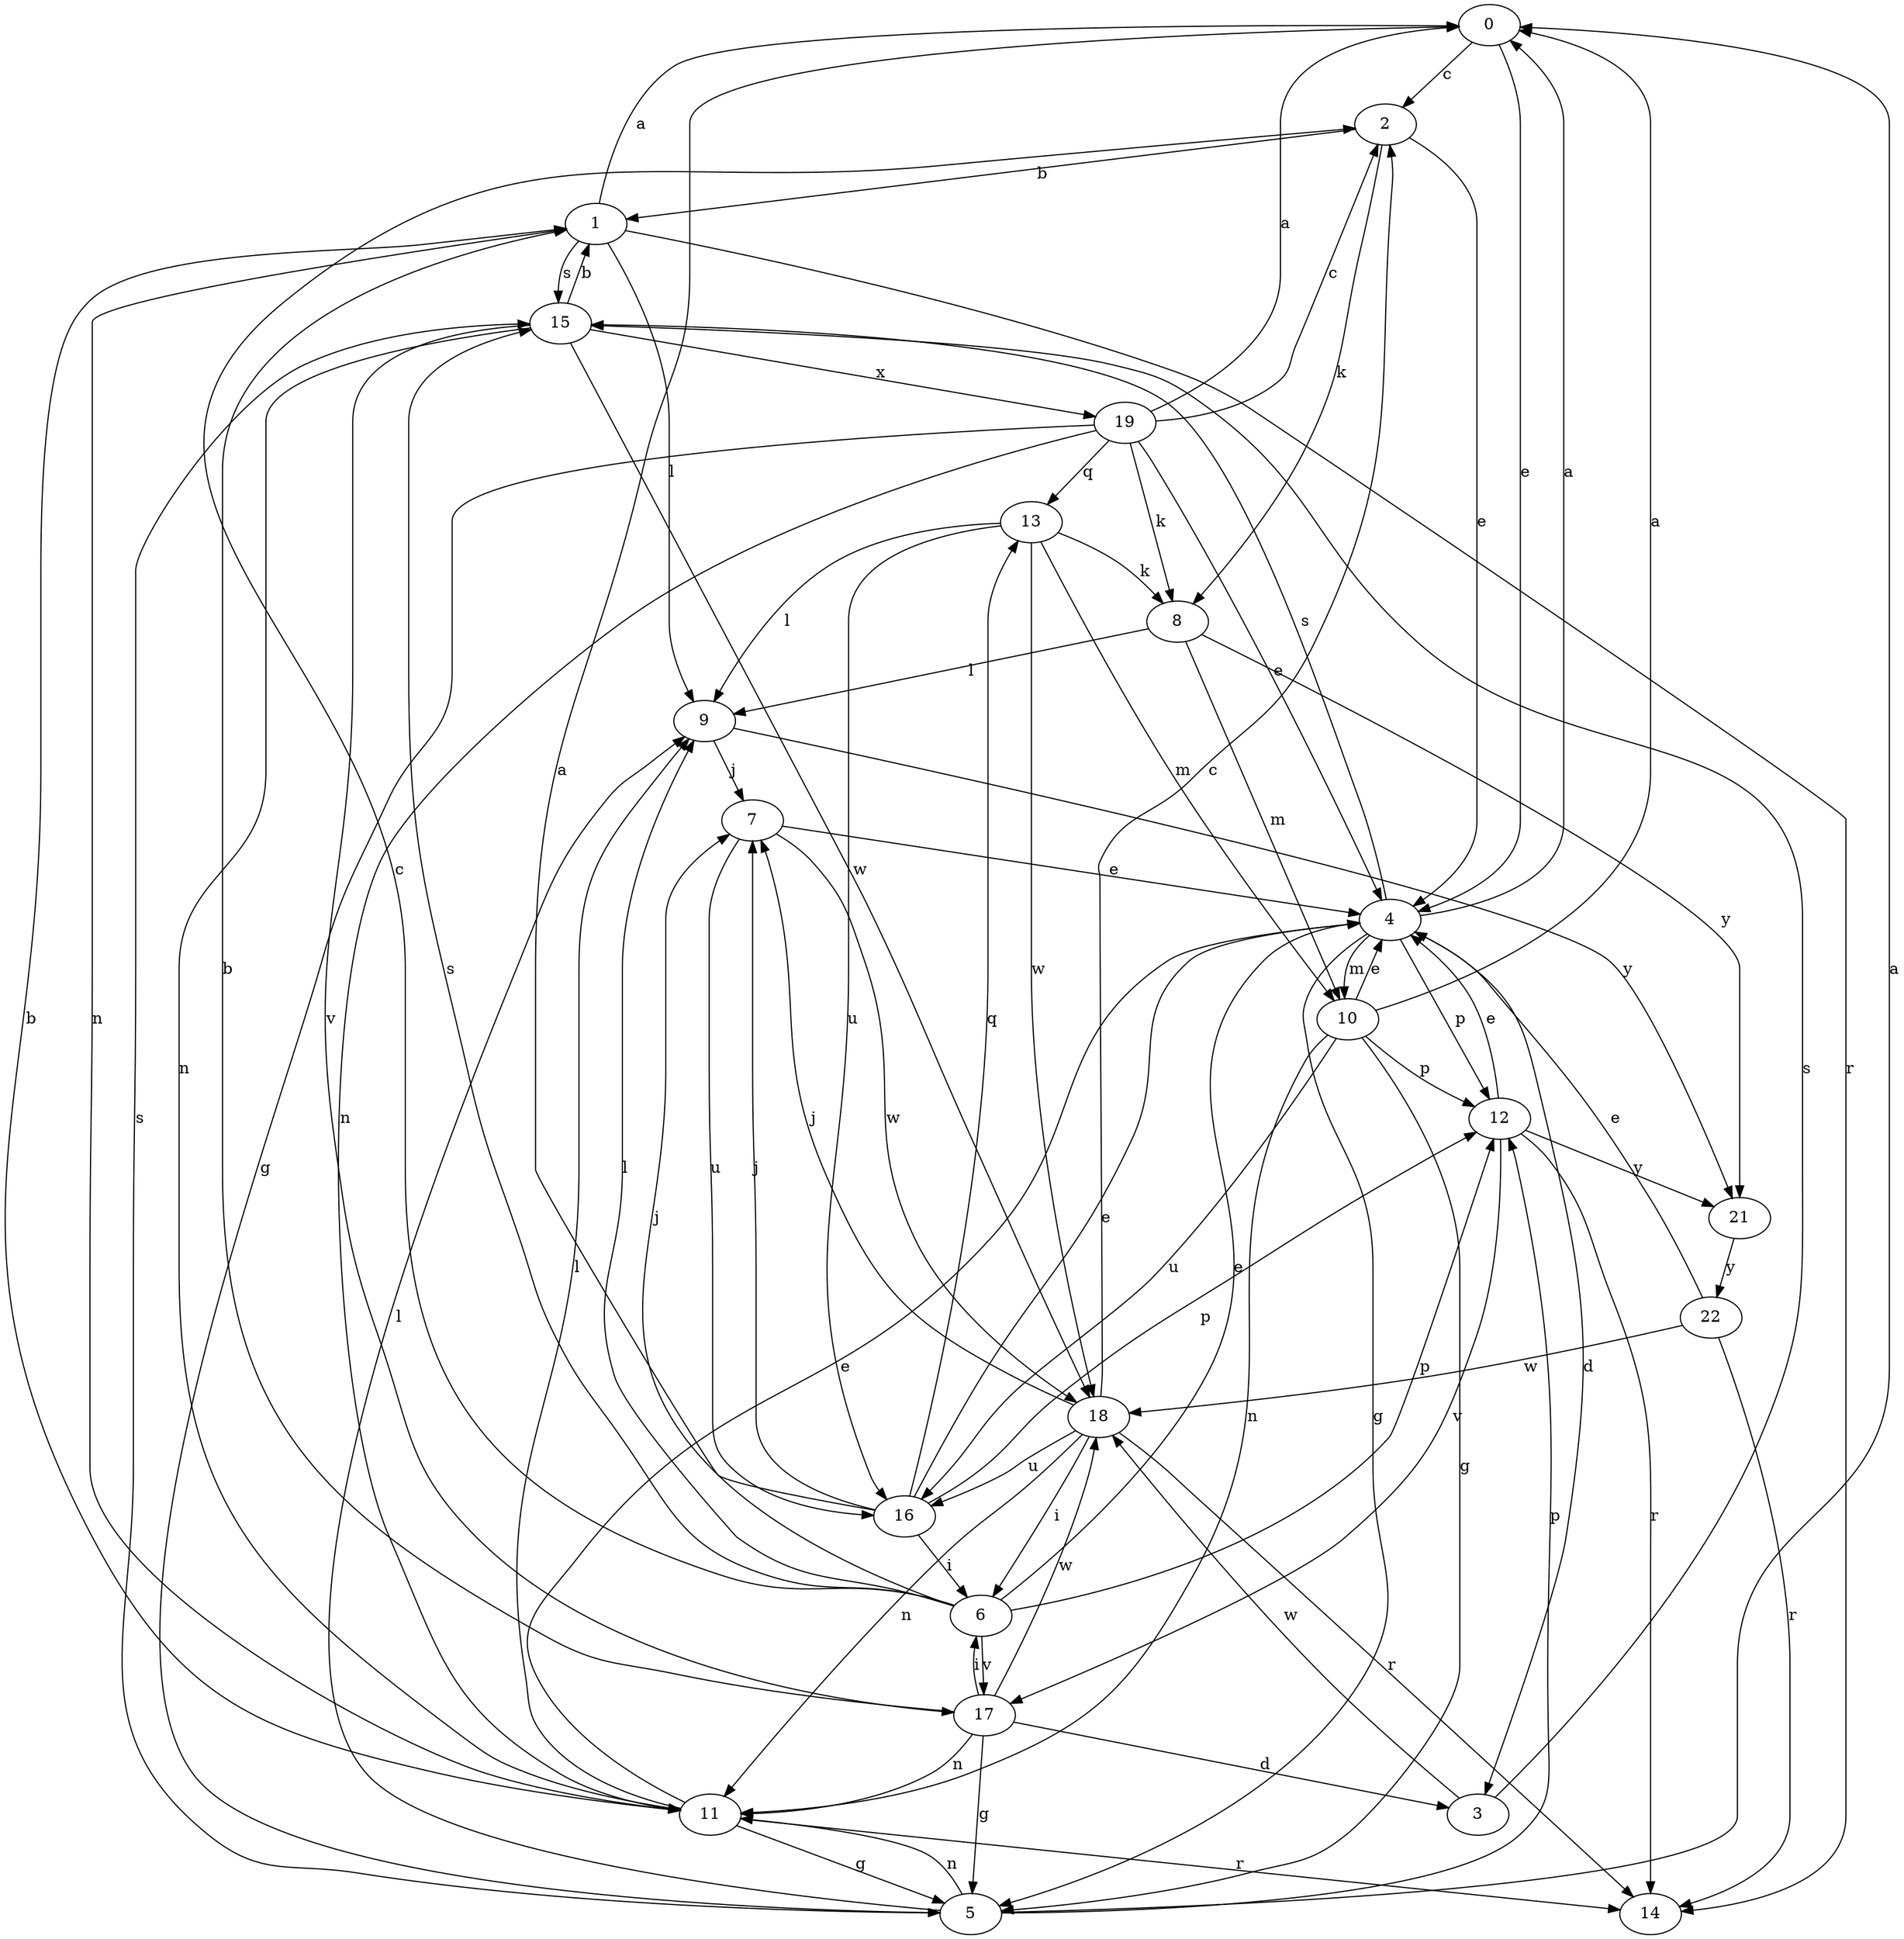 strict digraph  {
0;
1;
2;
3;
4;
5;
6;
7;
8;
9;
10;
11;
12;
13;
14;
15;
16;
17;
18;
19;
21;
22;
0 -> 2  [label=c];
0 -> 4  [label=e];
1 -> 0  [label=a];
1 -> 9  [label=l];
1 -> 11  [label=n];
1 -> 14  [label=r];
1 -> 15  [label=s];
2 -> 1  [label=b];
2 -> 4  [label=e];
2 -> 8  [label=k];
3 -> 15  [label=s];
3 -> 18  [label=w];
4 -> 0  [label=a];
4 -> 3  [label=d];
4 -> 5  [label=g];
4 -> 10  [label=m];
4 -> 12  [label=p];
4 -> 15  [label=s];
5 -> 0  [label=a];
5 -> 9  [label=l];
5 -> 11  [label=n];
5 -> 12  [label=p];
5 -> 15  [label=s];
6 -> 2  [label=c];
6 -> 4  [label=e];
6 -> 7  [label=j];
6 -> 9  [label=l];
6 -> 12  [label=p];
6 -> 15  [label=s];
6 -> 17  [label=v];
7 -> 4  [label=e];
7 -> 16  [label=u];
7 -> 18  [label=w];
8 -> 9  [label=l];
8 -> 10  [label=m];
8 -> 21  [label=y];
9 -> 7  [label=j];
9 -> 21  [label=y];
10 -> 0  [label=a];
10 -> 4  [label=e];
10 -> 5  [label=g];
10 -> 11  [label=n];
10 -> 12  [label=p];
10 -> 16  [label=u];
11 -> 1  [label=b];
11 -> 4  [label=e];
11 -> 5  [label=g];
11 -> 9  [label=l];
11 -> 14  [label=r];
12 -> 4  [label=e];
12 -> 14  [label=r];
12 -> 17  [label=v];
12 -> 21  [label=y];
13 -> 8  [label=k];
13 -> 9  [label=l];
13 -> 10  [label=m];
13 -> 16  [label=u];
13 -> 18  [label=w];
15 -> 1  [label=b];
15 -> 11  [label=n];
15 -> 17  [label=v];
15 -> 18  [label=w];
15 -> 19  [label=x];
16 -> 0  [label=a];
16 -> 4  [label=e];
16 -> 6  [label=i];
16 -> 7  [label=j];
16 -> 12  [label=p];
16 -> 13  [label=q];
17 -> 1  [label=b];
17 -> 3  [label=d];
17 -> 5  [label=g];
17 -> 6  [label=i];
17 -> 11  [label=n];
17 -> 18  [label=w];
18 -> 2  [label=c];
18 -> 6  [label=i];
18 -> 7  [label=j];
18 -> 11  [label=n];
18 -> 14  [label=r];
18 -> 16  [label=u];
19 -> 0  [label=a];
19 -> 2  [label=c];
19 -> 4  [label=e];
19 -> 5  [label=g];
19 -> 8  [label=k];
19 -> 11  [label=n];
19 -> 13  [label=q];
21 -> 22  [label=y];
22 -> 4  [label=e];
22 -> 14  [label=r];
22 -> 18  [label=w];
}

